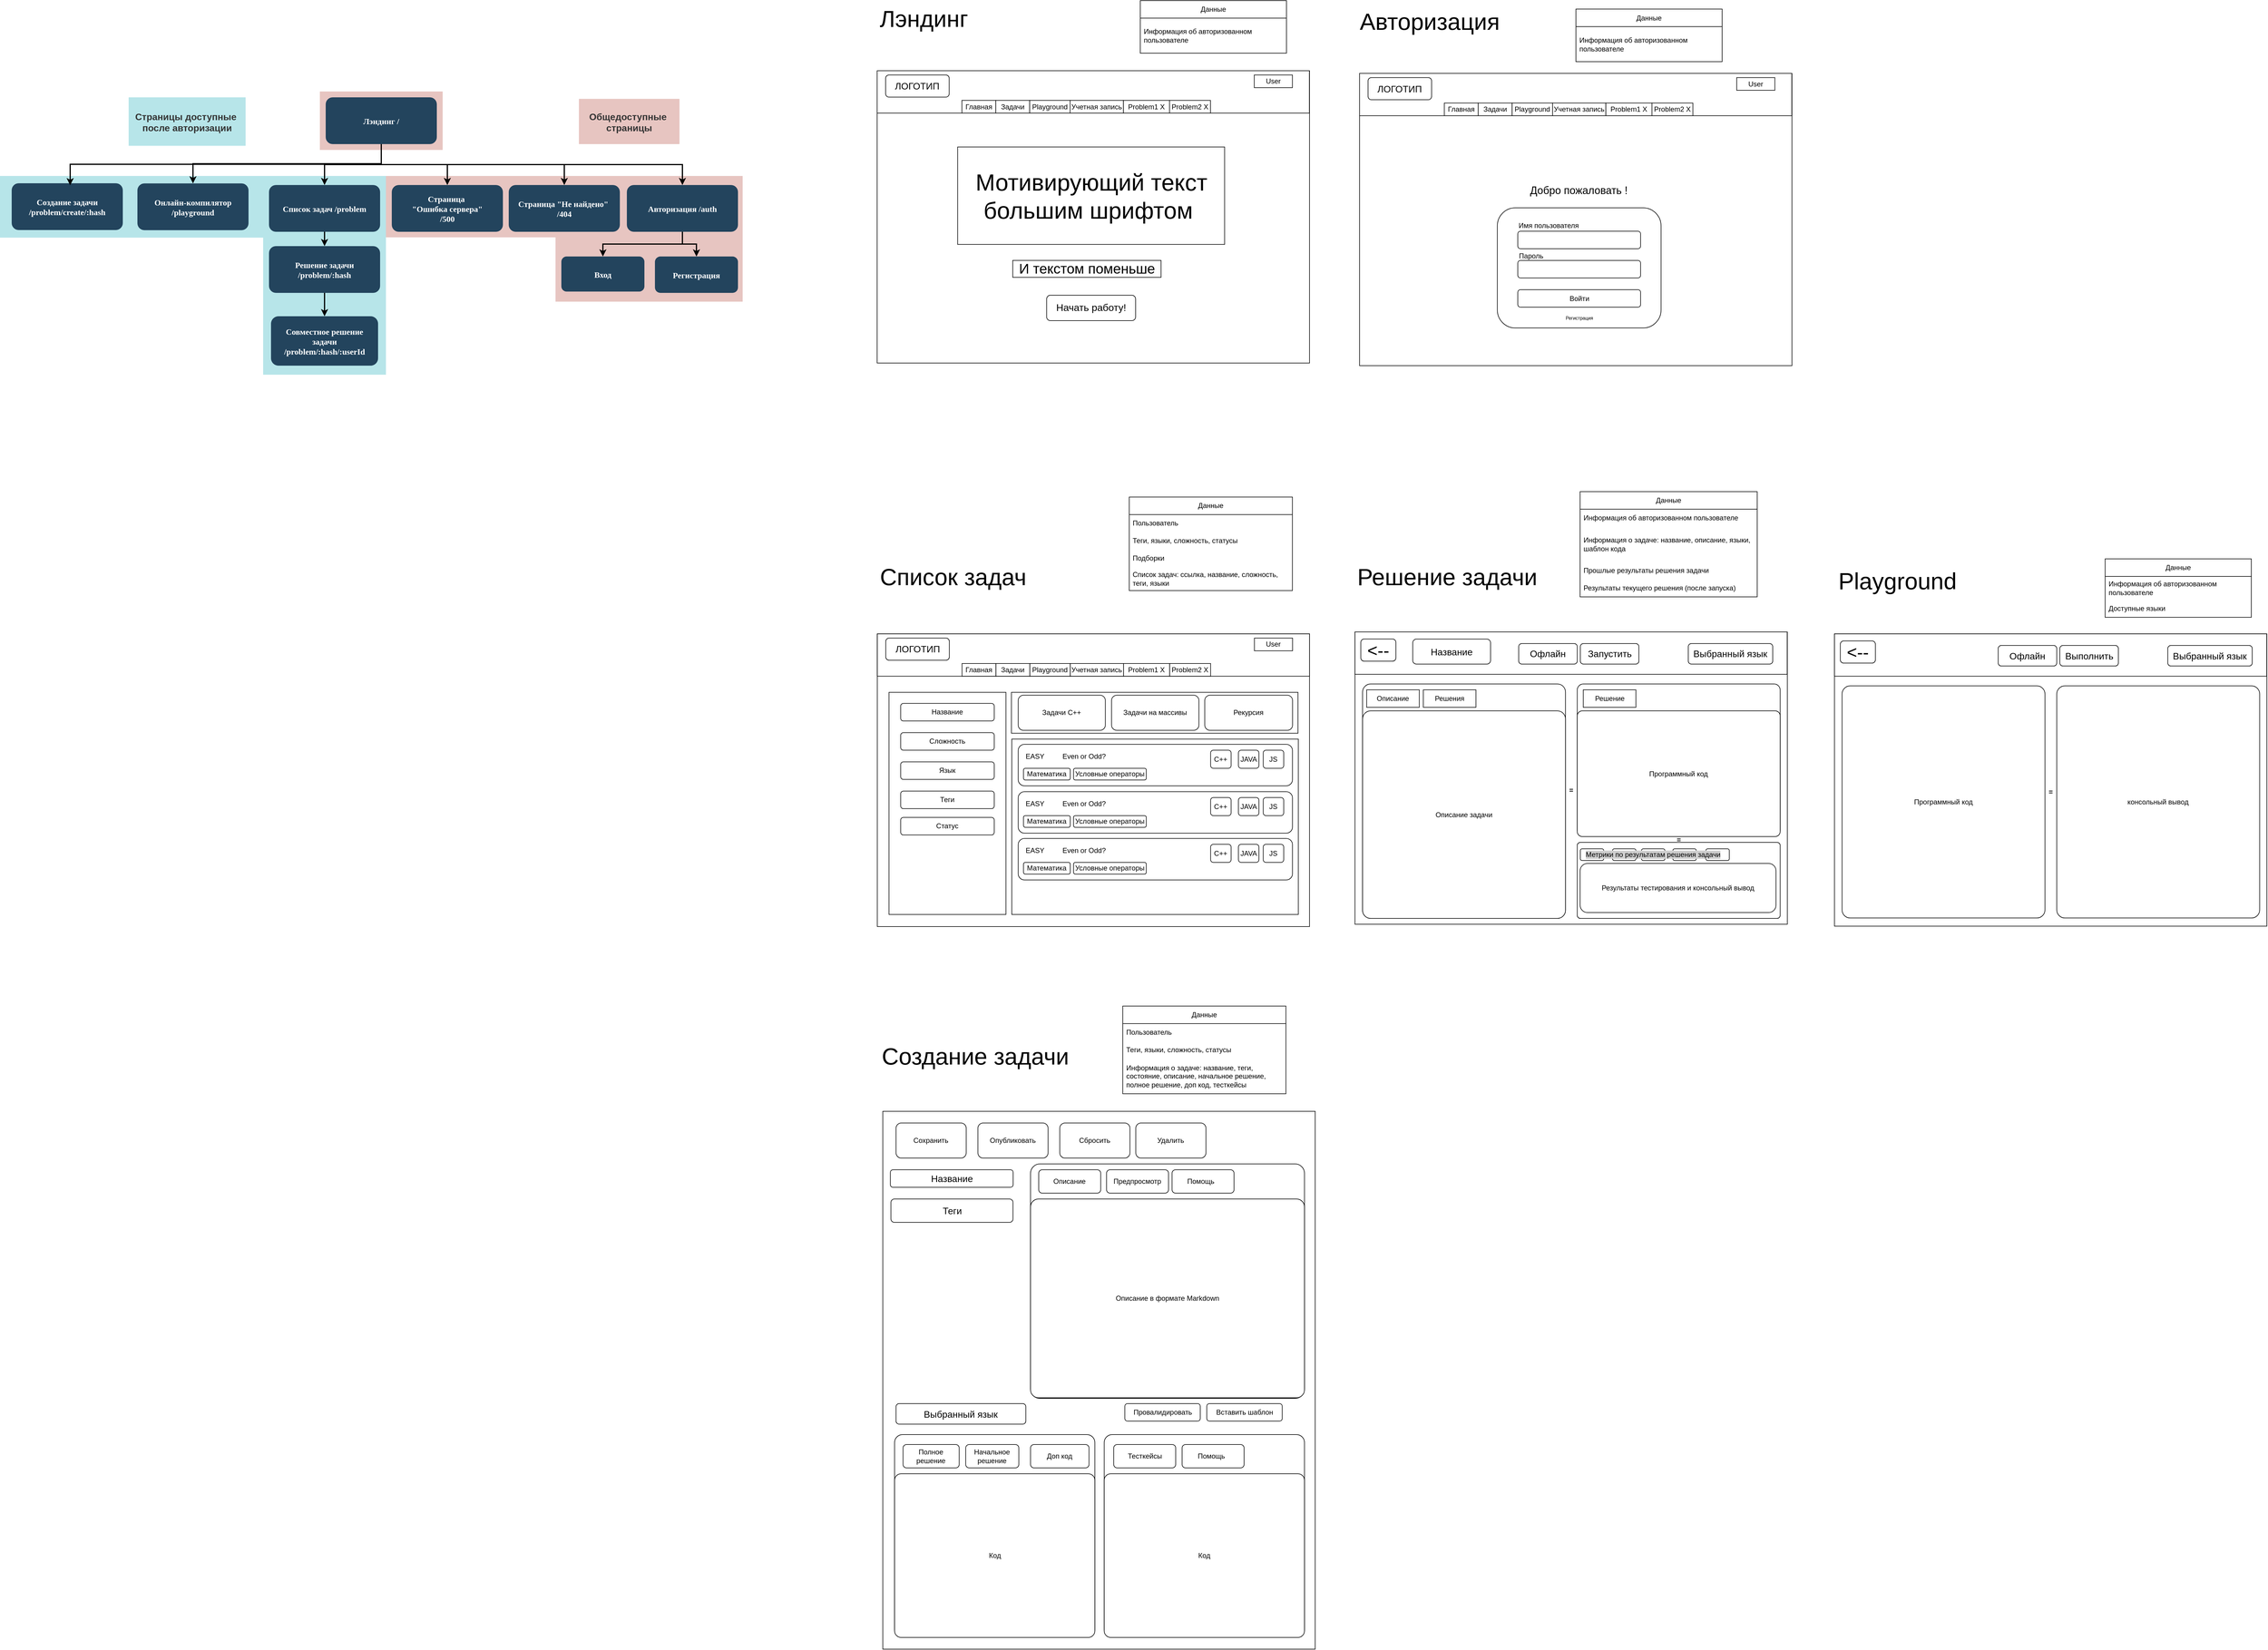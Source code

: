 <mxfile version="26.1.3">
  <diagram name="Страница — 1" id="M5nu3QDWu1KizVheTV6m">
    <mxGraphModel dx="2183" dy="799" grid="1" gridSize="10" guides="1" tooltips="1" connect="1" arrows="1" fold="1" page="1" pageScale="1" pageWidth="827" pageHeight="1169" math="0" shadow="0">
      <root>
        <mxCell id="0" />
        <mxCell id="1" parent="0" />
        <mxCell id="VuWLyhw8uN4OehV8k63K-1" value="" style="fillColor=#12AAB5;strokeColor=none;opacity=30;" vertex="1" parent="1">
          <mxGeometry x="200" y="320" width="660" height="105.5" as="geometry" />
        </mxCell>
        <mxCell id="VuWLyhw8uN4OehV8k63K-2" value="" style="fillColor=#AE4132;strokeColor=none;opacity=30;" vertex="1" parent="1">
          <mxGeometry x="1150" y="425" width="320" height="110" as="geometry" />
        </mxCell>
        <mxCell id="VuWLyhw8uN4OehV8k63K-3" value="" style="fillColor=#AE4132;strokeColor=none;opacity=30;" vertex="1" parent="1">
          <mxGeometry x="860" y="320" width="610" height="105" as="geometry" />
        </mxCell>
        <mxCell id="VuWLyhw8uN4OehV8k63K-4" value="" style="fillColor=#AE4132;strokeColor=none;opacity=30;" vertex="1" parent="1">
          <mxGeometry x="747" y="175.5" width="210" height="100.0" as="geometry" />
        </mxCell>
        <mxCell id="VuWLyhw8uN4OehV8k63K-5" value="" style="fillColor=#12AAB5;strokeColor=none;opacity=30;" vertex="1" parent="1">
          <mxGeometry x="650" y="425.5" width="210" height="234.5" as="geometry" />
        </mxCell>
        <mxCell id="VuWLyhw8uN4OehV8k63K-6" value="Лэндинг /" style="rounded=1;fillColor=#23445D;gradientColor=none;strokeColor=none;fontColor=#FFFFFF;fontStyle=1;fontFamily=Tahoma;fontSize=14" vertex="1" parent="1">
          <mxGeometry x="757" y="185.5" width="190" height="80" as="geometry" />
        </mxCell>
        <mxCell id="VuWLyhw8uN4OehV8k63K-7" value="Авторизация /auth" style="rounded=1;fillColor=#23445D;gradientColor=none;strokeColor=none;fontColor=#FFFFFF;fontStyle=1;fontFamily=Tahoma;fontSize=14" vertex="1" parent="1">
          <mxGeometry x="1272.0" y="335.5" width="190" height="80" as="geometry" />
        </mxCell>
        <mxCell id="VuWLyhw8uN4OehV8k63K-8" value="" style="edgeStyle=elbowEdgeStyle;elbow=vertical;strokeWidth=2;rounded=0" edge="1" parent="1" source="VuWLyhw8uN4OehV8k63K-6" target="VuWLyhw8uN4OehV8k63K-7">
          <mxGeometry x="337" y="215.5" width="100" height="100" as="geometry">
            <mxPoint x="337" y="315.5" as="sourcePoint" />
            <mxPoint x="437" y="215.5" as="targetPoint" />
          </mxGeometry>
        </mxCell>
        <mxCell id="VuWLyhw8uN4OehV8k63K-9" value="Список задач /problem" style="rounded=1;fillColor=#23445D;gradientColor=none;strokeColor=none;fontColor=#FFFFFF;fontStyle=1;fontFamily=Tahoma;fontSize=14" vertex="1" parent="1">
          <mxGeometry x="660.0" y="335.5" width="190" height="80" as="geometry" />
        </mxCell>
        <mxCell id="VuWLyhw8uN4OehV8k63K-10" value="Онлайн-компилятор&#xa;/playground" style="rounded=1;fillColor=#23445D;gradientColor=none;strokeColor=none;fontColor=#FFFFFF;fontStyle=1;fontFamily=Tahoma;fontSize=14" vertex="1" parent="1">
          <mxGeometry x="435" y="332.75" width="190" height="80" as="geometry" />
        </mxCell>
        <mxCell id="VuWLyhw8uN4OehV8k63K-11" value="Решение задачи&#xa;/problem/:hash" style="rounded=1;fillColor=#23445D;gradientColor=none;strokeColor=none;fontColor=#FFFFFF;fontStyle=1;fontFamily=Tahoma;fontSize=14" vertex="1" parent="1">
          <mxGeometry x="660" y="440" width="190" height="80" as="geometry" />
        </mxCell>
        <mxCell id="VuWLyhw8uN4OehV8k63K-12" value="Вход" style="rounded=1;fillColor=#23445D;gradientColor=none;strokeColor=none;fontColor=#FFFFFF;fontStyle=1;fontFamily=Tahoma;fontSize=14" vertex="1" parent="1">
          <mxGeometry x="1160" y="457.75" width="142" height="60" as="geometry" />
        </mxCell>
        <mxCell id="VuWLyhw8uN4OehV8k63K-13" value="" style="edgeStyle=elbowEdgeStyle;elbow=vertical;strokeWidth=2;rounded=0" edge="1" parent="1" source="VuWLyhw8uN4OehV8k63K-6" target="VuWLyhw8uN4OehV8k63K-9">
          <mxGeometry x="347" y="225.5" width="100" height="100" as="geometry">
            <mxPoint x="862.0" y="275.5" as="sourcePoint" />
            <mxPoint x="1467.0" y="345.5" as="targetPoint" />
          </mxGeometry>
        </mxCell>
        <mxCell id="VuWLyhw8uN4OehV8k63K-14" value="" style="edgeStyle=elbowEdgeStyle;elbow=vertical;strokeWidth=2;rounded=0" edge="1" parent="1" source="VuWLyhw8uN4OehV8k63K-6" target="VuWLyhw8uN4OehV8k63K-10">
          <mxGeometry x="-23" y="135.5" width="100" height="100" as="geometry">
            <mxPoint x="-23" y="235.5" as="sourcePoint" />
            <mxPoint x="77" y="135.5" as="targetPoint" />
          </mxGeometry>
        </mxCell>
        <mxCell id="VuWLyhw8uN4OehV8k63K-15" value="" style="edgeStyle=elbowEdgeStyle;elbow=horizontal;strokeWidth=2;rounded=0;entryX=0.5;entryY=0;entryDx=0;entryDy=0;exitX=0.5;exitY=1;exitDx=0;exitDy=0;" edge="1" parent="1" source="VuWLyhw8uN4OehV8k63K-11" target="VuWLyhw8uN4OehV8k63K-19">
          <mxGeometry x="-23" y="135.5" width="100" height="100" as="geometry">
            <mxPoint x="-25" y="235.5" as="sourcePoint" />
            <mxPoint x="590" y="575.5" as="targetPoint" />
            <Array as="points" />
          </mxGeometry>
        </mxCell>
        <mxCell id="VuWLyhw8uN4OehV8k63K-16" value="" style="edgeStyle=elbowEdgeStyle;elbow=vertical;strokeWidth=2;rounded=0" edge="1" parent="1" source="VuWLyhw8uN4OehV8k63K-9" target="VuWLyhw8uN4OehV8k63K-11">
          <mxGeometry x="-23" y="135.5" width="100" height="100" as="geometry">
            <mxPoint x="-25" y="235.5" as="sourcePoint" />
            <mxPoint x="75" y="135.5" as="targetPoint" />
          </mxGeometry>
        </mxCell>
        <mxCell id="VuWLyhw8uN4OehV8k63K-17" value="" style="edgeStyle=elbowEdgeStyle;elbow=vertical;strokeWidth=2;rounded=0;entryX=0.5;entryY=0;entryDx=0;entryDy=0;" edge="1" parent="1" source="VuWLyhw8uN4OehV8k63K-7" target="VuWLyhw8uN4OehV8k63K-20">
          <mxGeometry x="-23" y="135.5" width="100" height="100" as="geometry">
            <mxPoint x="-113" y="235.5" as="sourcePoint" />
            <mxPoint x="1367" y="455.5" as="targetPoint" />
          </mxGeometry>
        </mxCell>
        <mxCell id="VuWLyhw8uN4OehV8k63K-18" value="" style="edgeStyle=elbowEdgeStyle;elbow=vertical;strokeWidth=2;rounded=0" edge="1" parent="1" source="VuWLyhw8uN4OehV8k63K-7" target="VuWLyhw8uN4OehV8k63K-12">
          <mxGeometry x="-23" y="135.5" width="100" height="100" as="geometry">
            <mxPoint x="-113" y="235.5" as="sourcePoint" />
            <mxPoint x="-13" y="135.5" as="targetPoint" />
          </mxGeometry>
        </mxCell>
        <mxCell id="VuWLyhw8uN4OehV8k63K-19" value="Совместное решение&#xa;задачи&#xa;/problem/:hash/:userId" style="rounded=1;fillColor=#23445D;gradientColor=none;strokeColor=none;fontColor=#FFFFFF;fontStyle=1;fontFamily=Tahoma;fontSize=14" vertex="1" parent="1">
          <mxGeometry x="663.46" y="560" width="183.08" height="84.5" as="geometry" />
        </mxCell>
        <mxCell id="VuWLyhw8uN4OehV8k63K-20" value="Регистрация" style="rounded=1;fillColor=#23445D;gradientColor=none;strokeColor=none;fontColor=#FFFFFF;fontStyle=1;fontFamily=Tahoma;fontSize=14" vertex="1" parent="1">
          <mxGeometry x="1320" y="457.75" width="142" height="62.25" as="geometry" />
        </mxCell>
        <mxCell id="VuWLyhw8uN4OehV8k63K-21" value="Страница &#xa;&quot;Ошибка сервера&quot;&#xa;/500" style="rounded=1;fillColor=#23445D;gradientColor=none;strokeColor=none;fontColor=#FFFFFF;fontStyle=1;fontFamily=Tahoma;fontSize=14" vertex="1" parent="1">
          <mxGeometry x="870.0" y="335.5" width="190" height="80" as="geometry" />
        </mxCell>
        <mxCell id="VuWLyhw8uN4OehV8k63K-22" value="" style="edgeStyle=elbowEdgeStyle;elbow=vertical;strokeWidth=2;rounded=0;exitX=0.5;exitY=1;exitDx=0;exitDy=0;entryX=0.5;entryY=0;entryDx=0;entryDy=0;" edge="1" parent="1" source="VuWLyhw8uN4OehV8k63K-6" target="VuWLyhw8uN4OehV8k63K-21">
          <mxGeometry x="347" y="225.5" width="100" height="100" as="geometry">
            <mxPoint x="1165" y="256" as="sourcePoint" />
            <mxPoint x="970" y="325" as="targetPoint" />
          </mxGeometry>
        </mxCell>
        <mxCell id="VuWLyhw8uN4OehV8k63K-23" value="Страница &quot;Не найдено&quot; &#xa;/404" style="rounded=1;fillColor=#23445D;gradientColor=none;strokeColor=none;fontColor=#FFFFFF;fontStyle=1;fontFamily=Tahoma;fontSize=14" vertex="1" parent="1">
          <mxGeometry x="1070" y="335.5" width="190" height="80" as="geometry" />
        </mxCell>
        <mxCell id="VuWLyhw8uN4OehV8k63K-24" value="" style="edgeStyle=elbowEdgeStyle;elbow=vertical;strokeWidth=2;rounded=0;exitX=0.5;exitY=1;exitDx=0;exitDy=0;entryX=0.5;entryY=0;entryDx=0;entryDy=0;" edge="1" parent="1" source="VuWLyhw8uN4OehV8k63K-6" target="VuWLyhw8uN4OehV8k63K-23">
          <mxGeometry x="347" y="225.5" width="100" height="100" as="geometry">
            <mxPoint x="1060" y="266.5" as="sourcePoint" />
            <mxPoint x="1153" y="335.5" as="targetPoint" />
          </mxGeometry>
        </mxCell>
        <mxCell id="VuWLyhw8uN4OehV8k63K-27" value="Общедоступные &#xa;страницы" style="fillColor=#AE4132;strokeColor=none;opacity=30;fontColor=#333333;fontSize=16;fontStyle=1" vertex="1" parent="1">
          <mxGeometry x="1190" y="188.12" width="172" height="77.38" as="geometry" />
        </mxCell>
        <mxCell id="VuWLyhw8uN4OehV8k63K-28" value="Страницы доступные &#xa;после авторизации" style="fillColor=#12AAB5;strokeColor=none;opacity=30;fontSize=16;fontStyle=1;fontColor=#333333;" vertex="1" parent="1">
          <mxGeometry x="420" y="185.5" width="200" height="82.88" as="geometry" />
        </mxCell>
        <mxCell id="VuWLyhw8uN4OehV8k63K-46" value="&lt;font style=&quot;font-size: 40px;&quot;&gt;Лэндинг&lt;/font&gt;" style="text;html=1;align=center;verticalAlign=middle;whiteSpace=wrap;rounded=0;" vertex="1" parent="1">
          <mxGeometry x="1690" y="20" width="180" height="60" as="geometry" />
        </mxCell>
        <mxCell id="VuWLyhw8uN4OehV8k63K-47" value="Данные" style="swimlane;fontStyle=0;childLayout=stackLayout;horizontal=1;startSize=30;horizontalStack=0;resizeParent=1;resizeParentMax=0;resizeLast=0;collapsible=1;marginBottom=0;whiteSpace=wrap;html=1;" vertex="1" parent="1">
          <mxGeometry x="2150" y="20" width="250" height="90" as="geometry" />
        </mxCell>
        <mxCell id="VuWLyhw8uN4OehV8k63K-48" value="Информация об авторизованном пользователе" style="text;strokeColor=none;fillColor=none;align=left;verticalAlign=middle;spacingLeft=4;spacingRight=4;overflow=hidden;points=[[0,0.5],[1,0.5]];portConstraint=eastwest;rotatable=0;whiteSpace=wrap;html=1;" vertex="1" parent="VuWLyhw8uN4OehV8k63K-47">
          <mxGeometry y="30" width="250" height="60" as="geometry" />
        </mxCell>
        <mxCell id="VuWLyhw8uN4OehV8k63K-53" value="" style="group" vertex="1" connectable="0" parent="1">
          <mxGeometry x="1700" y="140" width="739.4" height="500" as="geometry" />
        </mxCell>
        <mxCell id="VuWLyhw8uN4OehV8k63K-29" value="" style="rounded=0;whiteSpace=wrap;html=1;movable=1;resizable=1;rotatable=1;deletable=1;editable=1;locked=0;connectable=1;container=0;" vertex="1" parent="VuWLyhw8uN4OehV8k63K-53">
          <mxGeometry width="739.4" height="500" as="geometry" />
        </mxCell>
        <mxCell id="VuWLyhw8uN4OehV8k63K-30" value="" style="rounded=0;whiteSpace=wrap;html=1;movable=1;resizable=1;rotatable=1;deletable=1;editable=1;locked=0;connectable=1;container=0;" vertex="1" parent="VuWLyhw8uN4OehV8k63K-53">
          <mxGeometry width="739.139" height="72.464" as="geometry" />
        </mxCell>
        <mxCell id="VuWLyhw8uN4OehV8k63K-31" value="User" style="rounded=0;whiteSpace=wrap;html=1;movable=1;resizable=1;rotatable=1;deletable=1;editable=1;locked=0;connectable=1;container=0;" vertex="1" parent="VuWLyhw8uN4OehV8k63K-53">
          <mxGeometry x="644.935" y="7.246" width="65.218" height="21.739" as="geometry" />
        </mxCell>
        <mxCell id="VuWLyhw8uN4OehV8k63K-34" value="&lt;font style=&quot;font-size: 16px;&quot;&gt;ЛОГОТИП&lt;/font&gt;" style="rounded=1;whiteSpace=wrap;html=1;movable=1;resizable=1;rotatable=1;deletable=1;editable=1;locked=0;connectable=1;container=0;" vertex="1" parent="VuWLyhw8uN4OehV8k63K-53">
          <mxGeometry x="14.493" y="7.246" width="108.697" height="37.862" as="geometry" />
        </mxCell>
        <mxCell id="VuWLyhw8uN4OehV8k63K-35" value="Главная" style="rounded=0;whiteSpace=wrap;html=1;movable=1;resizable=1;rotatable=1;deletable=1;editable=1;locked=0;connectable=1;container=0;" vertex="1" parent="VuWLyhw8uN4OehV8k63K-53">
          <mxGeometry x="144.929" y="50.725" width="57.972" height="21.739" as="geometry" />
        </mxCell>
        <mxCell id="VuWLyhw8uN4OehV8k63K-36" value="Задачи" style="rounded=0;whiteSpace=wrap;html=1;movable=1;resizable=1;rotatable=1;deletable=1;editable=1;locked=0;connectable=1;container=0;" vertex="1" parent="VuWLyhw8uN4OehV8k63K-53">
          <mxGeometry x="202.901" y="50.725" width="57.972" height="21.739" as="geometry" />
        </mxCell>
        <mxCell id="VuWLyhw8uN4OehV8k63K-37" value="Playground" style="rounded=0;whiteSpace=wrap;html=1;movable=1;resizable=1;rotatable=1;deletable=1;editable=1;locked=0;connectable=1;container=0;" vertex="1" parent="VuWLyhw8uN4OehV8k63K-53">
          <mxGeometry x="260.87" y="50.72" width="69.13" height="21.74" as="geometry" />
        </mxCell>
        <mxCell id="VuWLyhw8uN4OehV8k63K-40" value="Учетная запись" style="rounded=0;whiteSpace=wrap;html=1;movable=1;resizable=1;rotatable=1;deletable=1;editable=1;locked=0;connectable=1;container=0;" vertex="1" parent="VuWLyhw8uN4OehV8k63K-53">
          <mxGeometry x="330" y="50.72" width="91.16" height="21.74" as="geometry" />
        </mxCell>
        <mxCell id="VuWLyhw8uN4OehV8k63K-41" value="Problem1 X" style="rounded=0;whiteSpace=wrap;html=1;movable=1;resizable=1;rotatable=1;deletable=1;editable=1;locked=0;connectable=1;container=0;" vertex="1" parent="VuWLyhw8uN4OehV8k63K-53">
          <mxGeometry x="421.16" y="50.72" width="78.84" height="21.74" as="geometry" />
        </mxCell>
        <mxCell id="VuWLyhw8uN4OehV8k63K-42" value="Problem2 X" style="rounded=0;whiteSpace=wrap;html=1;movable=1;resizable=1;rotatable=1;deletable=1;editable=1;locked=0;connectable=1;container=0;" vertex="1" parent="VuWLyhw8uN4OehV8k63K-53">
          <mxGeometry x="500" y="50.72" width="70" height="21.74" as="geometry" />
        </mxCell>
        <mxCell id="VuWLyhw8uN4OehV8k63K-43" value="&lt;font style=&quot;font-size: 40px;&quot;&gt;Мотивирующий текст большим шрифтом&amp;nbsp;&lt;/font&gt;" style="rounded=0;whiteSpace=wrap;html=1;movable=1;resizable=1;rotatable=1;deletable=1;editable=1;locked=0;connectable=1;container=0;" vertex="1" parent="VuWLyhw8uN4OehV8k63K-53">
          <mxGeometry x="137.683" y="130.435" width="456.527" height="166.667" as="geometry" />
        </mxCell>
        <mxCell id="VuWLyhw8uN4OehV8k63K-44" value="&lt;font style=&quot;font-size: 24px;&quot;&gt;И текстом поменьше&lt;/font&gt;" style="rounded=0;whiteSpace=wrap;html=1;movable=1;resizable=1;rotatable=1;deletable=1;editable=1;locked=0;connectable=1;container=0;" vertex="1" parent="VuWLyhw8uN4OehV8k63K-53">
          <mxGeometry x="231.887" y="324.457" width="253.626" height="28.986" as="geometry" />
        </mxCell>
        <mxCell id="VuWLyhw8uN4OehV8k63K-45" value="&lt;font style=&quot;font-size: 17px;&quot;&gt;Начать работу!&lt;/font&gt;" style="rounded=1;whiteSpace=wrap;html=1;movable=1;resizable=1;rotatable=1;deletable=1;editable=1;locked=0;connectable=1;container=0;" vertex="1" parent="VuWLyhw8uN4OehV8k63K-53">
          <mxGeometry x="289.858" y="384.058" width="152.176" height="43.478" as="geometry" />
        </mxCell>
        <mxCell id="VuWLyhw8uN4OehV8k63K-54" value="&lt;span style=&quot;font-size: 40px;&quot;&gt;Авторизация&lt;/span&gt;" style="text;html=1;align=center;verticalAlign=middle;whiteSpace=wrap;rounded=0;" vertex="1" parent="1">
          <mxGeometry x="2555" y="24.5" width="180" height="60" as="geometry" />
        </mxCell>
        <mxCell id="VuWLyhw8uN4OehV8k63K-55" value="Данные" style="swimlane;fontStyle=0;childLayout=stackLayout;horizontal=1;startSize=30;horizontalStack=0;resizeParent=1;resizeParentMax=0;resizeLast=0;collapsible=1;marginBottom=0;whiteSpace=wrap;html=1;" vertex="1" parent="1">
          <mxGeometry x="2895" y="34.5" width="250" height="90" as="geometry" />
        </mxCell>
        <mxCell id="VuWLyhw8uN4OehV8k63K-56" value="Информация об авторизованном пользователе" style="text;strokeColor=none;fillColor=none;align=left;verticalAlign=middle;spacingLeft=4;spacingRight=4;overflow=hidden;points=[[0,0.5],[1,0.5]];portConstraint=eastwest;rotatable=0;whiteSpace=wrap;html=1;" vertex="1" parent="VuWLyhw8uN4OehV8k63K-55">
          <mxGeometry y="30" width="250" height="60" as="geometry" />
        </mxCell>
        <mxCell id="VuWLyhw8uN4OehV8k63K-58" value="" style="rounded=0;whiteSpace=wrap;html=1;movable=1;resizable=1;rotatable=1;deletable=1;editable=1;locked=0;connectable=1;container=0;" vertex="1" parent="1">
          <mxGeometry x="2525" y="144.5" width="739.4" height="500" as="geometry" />
        </mxCell>
        <mxCell id="VuWLyhw8uN4OehV8k63K-59" value="" style="rounded=0;whiteSpace=wrap;html=1;movable=1;resizable=1;rotatable=1;deletable=1;editable=1;locked=0;connectable=1;container=0;" vertex="1" parent="1">
          <mxGeometry x="2525" y="144.5" width="739.139" height="72.464" as="geometry" />
        </mxCell>
        <mxCell id="VuWLyhw8uN4OehV8k63K-60" value="User" style="rounded=0;whiteSpace=wrap;html=1;movable=1;resizable=1;rotatable=1;deletable=1;editable=1;locked=0;connectable=1;container=0;" vertex="1" parent="1">
          <mxGeometry x="3169.935" y="151.746" width="65.218" height="21.739" as="geometry" />
        </mxCell>
        <mxCell id="VuWLyhw8uN4OehV8k63K-61" value="&lt;font style=&quot;font-size: 16px;&quot;&gt;ЛОГОТИП&lt;/font&gt;" style="rounded=1;whiteSpace=wrap;html=1;movable=1;resizable=1;rotatable=1;deletable=1;editable=1;locked=0;connectable=1;container=0;" vertex="1" parent="1">
          <mxGeometry x="2539.493" y="151.746" width="108.697" height="37.862" as="geometry" />
        </mxCell>
        <mxCell id="VuWLyhw8uN4OehV8k63K-62" value="Главная" style="rounded=0;whiteSpace=wrap;html=1;movable=1;resizable=1;rotatable=1;deletable=1;editable=1;locked=0;connectable=1;container=0;" vertex="1" parent="1">
          <mxGeometry x="2669.929" y="195.225" width="57.972" height="21.739" as="geometry" />
        </mxCell>
        <mxCell id="VuWLyhw8uN4OehV8k63K-63" value="Задачи" style="rounded=0;whiteSpace=wrap;html=1;movable=1;resizable=1;rotatable=1;deletable=1;editable=1;locked=0;connectable=1;container=0;" vertex="1" parent="1">
          <mxGeometry x="2727.901" y="195.225" width="57.972" height="21.739" as="geometry" />
        </mxCell>
        <mxCell id="VuWLyhw8uN4OehV8k63K-64" value="Playground" style="rounded=0;whiteSpace=wrap;html=1;movable=1;resizable=1;rotatable=1;deletable=1;editable=1;locked=0;connectable=1;container=0;" vertex="1" parent="1">
          <mxGeometry x="2785.87" y="195.22" width="69.13" height="21.74" as="geometry" />
        </mxCell>
        <mxCell id="VuWLyhw8uN4OehV8k63K-65" value="Учетная запись" style="rounded=0;whiteSpace=wrap;html=1;movable=1;resizable=1;rotatable=1;deletable=1;editable=1;locked=0;connectable=1;container=0;" vertex="1" parent="1">
          <mxGeometry x="2855" y="195.22" width="91.16" height="21.74" as="geometry" />
        </mxCell>
        <mxCell id="VuWLyhw8uN4OehV8k63K-66" value="Problem1 X" style="rounded=0;whiteSpace=wrap;html=1;movable=1;resizable=1;rotatable=1;deletable=1;editable=1;locked=0;connectable=1;container=0;" vertex="1" parent="1">
          <mxGeometry x="2946.16" y="195.22" width="78.84" height="21.74" as="geometry" />
        </mxCell>
        <mxCell id="VuWLyhw8uN4OehV8k63K-67" value="Problem2 X" style="rounded=0;whiteSpace=wrap;html=1;movable=1;resizable=1;rotatable=1;deletable=1;editable=1;locked=0;connectable=1;container=0;" vertex="1" parent="1">
          <mxGeometry x="3025" y="195.22" width="70" height="21.74" as="geometry" />
        </mxCell>
        <mxCell id="VuWLyhw8uN4OehV8k63K-71" value="&lt;font style=&quot;font-size: 18px;&quot;&gt;Добро пожаловать !&lt;/font&gt;" style="text;html=1;align=center;verticalAlign=middle;whiteSpace=wrap;rounded=0;" vertex="1" parent="1">
          <mxGeometry x="2815.37" y="314.5" width="170.43" height="60" as="geometry" />
        </mxCell>
        <mxCell id="VuWLyhw8uN4OehV8k63K-72" value="" style="rounded=1;whiteSpace=wrap;html=1;" vertex="1" parent="1">
          <mxGeometry x="2760.58" y="374.5" width="280" height="205.5" as="geometry" />
        </mxCell>
        <mxCell id="VuWLyhw8uN4OehV8k63K-75" value="" style="rounded=1;whiteSpace=wrap;html=1;" vertex="1" parent="1">
          <mxGeometry x="2795.58" y="464.5" width="210" height="30" as="geometry" />
        </mxCell>
        <mxCell id="VuWLyhw8uN4OehV8k63K-76" value="" style="rounded=1;whiteSpace=wrap;html=1;" vertex="1" parent="1">
          <mxGeometry x="2795.58" y="414.5" width="210" height="30" as="geometry" />
        </mxCell>
        <mxCell id="VuWLyhw8uN4OehV8k63K-78" value="Войти" style="rounded=1;whiteSpace=wrap;html=1;" vertex="1" parent="1">
          <mxGeometry x="2795.58" y="514.5" width="210" height="30" as="geometry" />
        </mxCell>
        <mxCell id="VuWLyhw8uN4OehV8k63K-79" value="Имя пользователя" style="text;html=1;align=center;verticalAlign=middle;whiteSpace=wrap;rounded=0;" vertex="1" parent="1">
          <mxGeometry x="2778.87" y="389.5" width="139" height="30" as="geometry" />
        </mxCell>
        <mxCell id="VuWLyhw8uN4OehV8k63K-80" value="Пароль" style="text;html=1;align=center;verticalAlign=middle;whiteSpace=wrap;rounded=0;" vertex="1" parent="1">
          <mxGeometry x="2748.58" y="441.5" width="139" height="30" as="geometry" />
        </mxCell>
        <mxCell id="VuWLyhw8uN4OehV8k63K-81" value="&lt;font style=&quot;font-size: 40px;&quot;&gt;Список задач&lt;/font&gt;" style="text;html=1;align=center;verticalAlign=middle;whiteSpace=wrap;rounded=0;" vertex="1" parent="1">
          <mxGeometry x="1700" y="975" width="260" height="60" as="geometry" />
        </mxCell>
        <mxCell id="VuWLyhw8uN4OehV8k63K-84" value="" style="rounded=0;whiteSpace=wrap;html=1;movable=1;resizable=1;rotatable=1;deletable=1;editable=1;locked=0;connectable=1;container=0;" vertex="1" parent="1">
          <mxGeometry x="1700.26" y="1103.28" width="739.14" height="500.72" as="geometry" />
        </mxCell>
        <mxCell id="VuWLyhw8uN4OehV8k63K-150" value="" style="rounded=0;whiteSpace=wrap;html=1;movable=1;resizable=1;rotatable=1;deletable=1;editable=1;locked=0;connectable=1;container=0;" vertex="1" parent="1">
          <mxGeometry x="1700.26" y="1103.28" width="739.139" height="72.464" as="geometry" />
        </mxCell>
        <mxCell id="VuWLyhw8uN4OehV8k63K-86" value="User" style="rounded=0;whiteSpace=wrap;html=1;movable=1;resizable=1;rotatable=1;deletable=1;editable=1;locked=0;connectable=1;container=0;" vertex="1" parent="1">
          <mxGeometry x="2345.195" y="1110.526" width="65.218" height="21.739" as="geometry" />
        </mxCell>
        <mxCell id="VuWLyhw8uN4OehV8k63K-87" value="&lt;font style=&quot;font-size: 16px;&quot;&gt;ЛОГОТИП&lt;/font&gt;" style="rounded=1;whiteSpace=wrap;html=1;movable=1;resizable=1;rotatable=1;deletable=1;editable=1;locked=0;connectable=1;container=0;" vertex="1" parent="1">
          <mxGeometry x="1714.753" y="1110.526" width="108.697" height="37.862" as="geometry" />
        </mxCell>
        <mxCell id="VuWLyhw8uN4OehV8k63K-88" value="Главная" style="rounded=0;whiteSpace=wrap;html=1;movable=1;resizable=1;rotatable=1;deletable=1;editable=1;locked=0;connectable=1;container=0;" vertex="1" parent="1">
          <mxGeometry x="1845.189" y="1154.005" width="57.972" height="21.739" as="geometry" />
        </mxCell>
        <mxCell id="VuWLyhw8uN4OehV8k63K-89" value="Задачи" style="rounded=0;whiteSpace=wrap;html=1;movable=1;resizable=1;rotatable=1;deletable=1;editable=1;locked=0;connectable=1;container=0;" vertex="1" parent="1">
          <mxGeometry x="1903.161" y="1154.005" width="57.972" height="21.739" as="geometry" />
        </mxCell>
        <mxCell id="VuWLyhw8uN4OehV8k63K-90" value="Playground" style="rounded=0;whiteSpace=wrap;html=1;movable=1;resizable=1;rotatable=1;deletable=1;editable=1;locked=0;connectable=1;container=0;" vertex="1" parent="1">
          <mxGeometry x="1961.13" y="1154" width="69.13" height="21.74" as="geometry" />
        </mxCell>
        <mxCell id="VuWLyhw8uN4OehV8k63K-91" value="Учетная запись" style="rounded=0;whiteSpace=wrap;html=1;movable=1;resizable=1;rotatable=1;deletable=1;editable=1;locked=0;connectable=1;container=0;" vertex="1" parent="1">
          <mxGeometry x="2030.26" y="1154" width="91.16" height="21.74" as="geometry" />
        </mxCell>
        <mxCell id="VuWLyhw8uN4OehV8k63K-92" value="Problem1 X" style="rounded=0;whiteSpace=wrap;html=1;movable=1;resizable=1;rotatable=1;deletable=1;editable=1;locked=0;connectable=1;container=0;" vertex="1" parent="1">
          <mxGeometry x="2121.42" y="1154" width="78.84" height="21.74" as="geometry" />
        </mxCell>
        <mxCell id="VuWLyhw8uN4OehV8k63K-93" value="Problem2 X" style="rounded=0;whiteSpace=wrap;html=1;movable=1;resizable=1;rotatable=1;deletable=1;editable=1;locked=0;connectable=1;container=0;" vertex="1" parent="1">
          <mxGeometry x="2200.26" y="1154" width="70" height="21.74" as="geometry" />
        </mxCell>
        <mxCell id="VuWLyhw8uN4OehV8k63K-101" value="" style="rounded=0;whiteSpace=wrap;html=1;" vertex="1" parent="1">
          <mxGeometry x="1720.26" y="1203.28" width="200" height="380" as="geometry" />
        </mxCell>
        <mxCell id="VuWLyhw8uN4OehV8k63K-103" value="" style="rounded=0;whiteSpace=wrap;html=1;" vertex="1" parent="1">
          <mxGeometry x="1929.66" y="1203.28" width="490" height="70" as="geometry" />
        </mxCell>
        <mxCell id="VuWLyhw8uN4OehV8k63K-102" value="" style="rounded=0;whiteSpace=wrap;html=1;" vertex="1" parent="1">
          <mxGeometry x="1930.26" y="1283.28" width="490" height="300" as="geometry" />
        </mxCell>
        <mxCell id="VuWLyhw8uN4OehV8k63K-104" value="Задачи C++" style="rounded=1;whiteSpace=wrap;html=1;" vertex="1" parent="1">
          <mxGeometry x="1941.26" y="1208.28" width="149" height="60" as="geometry" />
        </mxCell>
        <mxCell id="VuWLyhw8uN4OehV8k63K-105" value="Задачи на массивы" style="rounded=1;whiteSpace=wrap;html=1;" vertex="1" parent="1">
          <mxGeometry x="2100.84" y="1208.28" width="149.42" height="60" as="geometry" />
        </mxCell>
        <mxCell id="VuWLyhw8uN4OehV8k63K-106" value="Рекурсия" style="rounded=1;whiteSpace=wrap;html=1;" vertex="1" parent="1">
          <mxGeometry x="2260.26" y="1208.28" width="150.15" height="60" as="geometry" />
        </mxCell>
        <mxCell id="VuWLyhw8uN4OehV8k63K-108" value="Название" style="rounded=1;whiteSpace=wrap;html=1;" vertex="1" parent="1">
          <mxGeometry x="1740.26" y="1222.28" width="160" height="30" as="geometry" />
        </mxCell>
        <mxCell id="VuWLyhw8uN4OehV8k63K-109" value="Сложность" style="rounded=1;whiteSpace=wrap;html=1;" vertex="1" parent="1">
          <mxGeometry x="1740.26" y="1272.28" width="160" height="30" as="geometry" />
        </mxCell>
        <mxCell id="VuWLyhw8uN4OehV8k63K-110" value="Язык" style="rounded=1;whiteSpace=wrap;html=1;" vertex="1" parent="1">
          <mxGeometry x="1740.26" y="1322.28" width="160" height="30" as="geometry" />
        </mxCell>
        <mxCell id="VuWLyhw8uN4OehV8k63K-111" value="Теги" style="rounded=1;whiteSpace=wrap;html=1;" vertex="1" parent="1">
          <mxGeometry x="1740.26" y="1372.28" width="160" height="30" as="geometry" />
        </mxCell>
        <mxCell id="VuWLyhw8uN4OehV8k63K-112" value="Статус" style="rounded=1;whiteSpace=wrap;html=1;" vertex="1" parent="1">
          <mxGeometry x="1740.26" y="1417.28" width="160" height="30" as="geometry" />
        </mxCell>
        <mxCell id="VuWLyhw8uN4OehV8k63K-121" value="" style="group" vertex="1" connectable="0" parent="1">
          <mxGeometry x="1941.26" y="1292.28" width="469" height="71" as="geometry" />
        </mxCell>
        <mxCell id="VuWLyhw8uN4OehV8k63K-113" value="" style="rounded=1;whiteSpace=wrap;html=1;" vertex="1" parent="VuWLyhw8uN4OehV8k63K-121">
          <mxGeometry width="469" height="71" as="geometry" />
        </mxCell>
        <mxCell id="VuWLyhw8uN4OehV8k63K-114" value="EASY" style="text;html=1;align=center;verticalAlign=middle;whiteSpace=wrap;rounded=0;" vertex="1" parent="VuWLyhw8uN4OehV8k63K-121">
          <mxGeometry x="9" y="10" width="40" height="21" as="geometry" />
        </mxCell>
        <mxCell id="VuWLyhw8uN4OehV8k63K-115" value="Even or Odd?" style="text;html=1;align=center;verticalAlign=middle;whiteSpace=wrap;rounded=0;" vertex="1" parent="VuWLyhw8uN4OehV8k63K-121">
          <mxGeometry x="67" y="10" width="92" height="21" as="geometry" />
        </mxCell>
        <mxCell id="VuWLyhw8uN4OehV8k63K-116" value="Математика" style="rounded=1;whiteSpace=wrap;html=1;" vertex="1" parent="VuWLyhw8uN4OehV8k63K-121">
          <mxGeometry x="9" y="41" width="80" height="20" as="geometry" />
        </mxCell>
        <mxCell id="VuWLyhw8uN4OehV8k63K-117" value="Условные операторы" style="rounded=1;whiteSpace=wrap;html=1;" vertex="1" parent="VuWLyhw8uN4OehV8k63K-121">
          <mxGeometry x="94.58" y="41" width="124.42" height="20" as="geometry" />
        </mxCell>
        <mxCell id="VuWLyhw8uN4OehV8k63K-118" value="JS" style="rounded=1;whiteSpace=wrap;html=1;" vertex="1" parent="VuWLyhw8uN4OehV8k63K-121">
          <mxGeometry x="419" y="10" width="35.06" height="31" as="geometry" />
        </mxCell>
        <mxCell id="VuWLyhw8uN4OehV8k63K-119" value="JAVA" style="rounded=1;whiteSpace=wrap;html=1;" vertex="1" parent="VuWLyhw8uN4OehV8k63K-121">
          <mxGeometry x="376.55" y="10" width="35.06" height="31" as="geometry" />
        </mxCell>
        <mxCell id="VuWLyhw8uN4OehV8k63K-120" value="C++" style="rounded=1;whiteSpace=wrap;html=1;" vertex="1" parent="VuWLyhw8uN4OehV8k63K-121">
          <mxGeometry x="329" y="10" width="35.06" height="31" as="geometry" />
        </mxCell>
        <mxCell id="VuWLyhw8uN4OehV8k63K-122" value="" style="group" vertex="1" connectable="0" parent="1">
          <mxGeometry x="1941.26" y="1373.28" width="469" height="71" as="geometry" />
        </mxCell>
        <mxCell id="VuWLyhw8uN4OehV8k63K-123" value="" style="rounded=1;whiteSpace=wrap;html=1;" vertex="1" parent="VuWLyhw8uN4OehV8k63K-122">
          <mxGeometry width="469" height="71" as="geometry" />
        </mxCell>
        <mxCell id="VuWLyhw8uN4OehV8k63K-124" value="EASY" style="text;html=1;align=center;verticalAlign=middle;whiteSpace=wrap;rounded=0;" vertex="1" parent="VuWLyhw8uN4OehV8k63K-122">
          <mxGeometry x="9" y="10" width="40" height="21" as="geometry" />
        </mxCell>
        <mxCell id="VuWLyhw8uN4OehV8k63K-125" value="Even or Odd?" style="text;html=1;align=center;verticalAlign=middle;whiteSpace=wrap;rounded=0;" vertex="1" parent="VuWLyhw8uN4OehV8k63K-122">
          <mxGeometry x="67" y="10" width="92" height="21" as="geometry" />
        </mxCell>
        <mxCell id="VuWLyhw8uN4OehV8k63K-126" value="Математика" style="rounded=1;whiteSpace=wrap;html=1;" vertex="1" parent="VuWLyhw8uN4OehV8k63K-122">
          <mxGeometry x="9" y="41" width="80" height="20" as="geometry" />
        </mxCell>
        <mxCell id="VuWLyhw8uN4OehV8k63K-127" value="Условные операторы" style="rounded=1;whiteSpace=wrap;html=1;" vertex="1" parent="VuWLyhw8uN4OehV8k63K-122">
          <mxGeometry x="94.58" y="41" width="124.42" height="20" as="geometry" />
        </mxCell>
        <mxCell id="VuWLyhw8uN4OehV8k63K-128" value="JS" style="rounded=1;whiteSpace=wrap;html=1;" vertex="1" parent="VuWLyhw8uN4OehV8k63K-122">
          <mxGeometry x="419" y="10" width="35.06" height="31" as="geometry" />
        </mxCell>
        <mxCell id="VuWLyhw8uN4OehV8k63K-129" value="JAVA" style="rounded=1;whiteSpace=wrap;html=1;" vertex="1" parent="VuWLyhw8uN4OehV8k63K-122">
          <mxGeometry x="376.55" y="10" width="35.06" height="31" as="geometry" />
        </mxCell>
        <mxCell id="VuWLyhw8uN4OehV8k63K-130" value="C++" style="rounded=1;whiteSpace=wrap;html=1;" vertex="1" parent="VuWLyhw8uN4OehV8k63K-122">
          <mxGeometry x="329" y="10" width="35.06" height="31" as="geometry" />
        </mxCell>
        <mxCell id="VuWLyhw8uN4OehV8k63K-131" value="" style="group" vertex="1" connectable="0" parent="1">
          <mxGeometry x="1941.26" y="1453.28" width="469" height="71" as="geometry" />
        </mxCell>
        <mxCell id="VuWLyhw8uN4OehV8k63K-132" value="" style="rounded=1;whiteSpace=wrap;html=1;" vertex="1" parent="VuWLyhw8uN4OehV8k63K-131">
          <mxGeometry width="469" height="71" as="geometry" />
        </mxCell>
        <mxCell id="VuWLyhw8uN4OehV8k63K-133" value="EASY" style="text;html=1;align=center;verticalAlign=middle;whiteSpace=wrap;rounded=0;" vertex="1" parent="VuWLyhw8uN4OehV8k63K-131">
          <mxGeometry x="9" y="10" width="40" height="21" as="geometry" />
        </mxCell>
        <mxCell id="VuWLyhw8uN4OehV8k63K-134" value="Even or Odd?" style="text;html=1;align=center;verticalAlign=middle;whiteSpace=wrap;rounded=0;" vertex="1" parent="VuWLyhw8uN4OehV8k63K-131">
          <mxGeometry x="67" y="10" width="92" height="21" as="geometry" />
        </mxCell>
        <mxCell id="VuWLyhw8uN4OehV8k63K-135" value="Математика" style="rounded=1;whiteSpace=wrap;html=1;" vertex="1" parent="VuWLyhw8uN4OehV8k63K-131">
          <mxGeometry x="9" y="41" width="80" height="20" as="geometry" />
        </mxCell>
        <mxCell id="VuWLyhw8uN4OehV8k63K-136" value="Условные операторы" style="rounded=1;whiteSpace=wrap;html=1;" vertex="1" parent="VuWLyhw8uN4OehV8k63K-131">
          <mxGeometry x="94.58" y="41" width="124.42" height="20" as="geometry" />
        </mxCell>
        <mxCell id="VuWLyhw8uN4OehV8k63K-137" value="JS" style="rounded=1;whiteSpace=wrap;html=1;" vertex="1" parent="VuWLyhw8uN4OehV8k63K-131">
          <mxGeometry x="419" y="10" width="35.06" height="31" as="geometry" />
        </mxCell>
        <mxCell id="VuWLyhw8uN4OehV8k63K-138" value="JAVA" style="rounded=1;whiteSpace=wrap;html=1;" vertex="1" parent="VuWLyhw8uN4OehV8k63K-131">
          <mxGeometry x="376.55" y="10" width="35.06" height="31" as="geometry" />
        </mxCell>
        <mxCell id="VuWLyhw8uN4OehV8k63K-139" value="C++" style="rounded=1;whiteSpace=wrap;html=1;" vertex="1" parent="VuWLyhw8uN4OehV8k63K-131">
          <mxGeometry x="329" y="10" width="35.06" height="31" as="geometry" />
        </mxCell>
        <mxCell id="VuWLyhw8uN4OehV8k63K-151" value="&lt;font style=&quot;font-size: 40px;&quot;&gt;Решение задачи&lt;/font&gt;" style="text;html=1;align=center;verticalAlign=middle;whiteSpace=wrap;rounded=0;" vertex="1" parent="1">
          <mxGeometry x="2510" y="960" width="330" height="90" as="geometry" />
        </mxCell>
        <mxCell id="VuWLyhw8uN4OehV8k63K-152" value="Данные" style="swimlane;fontStyle=0;childLayout=stackLayout;horizontal=1;startSize=30;horizontalStack=0;resizeParent=1;resizeParentMax=0;resizeLast=0;collapsible=1;marginBottom=0;whiteSpace=wrap;html=1;" vertex="1" parent="1">
          <mxGeometry x="2902.13" y="860" width="302.87" height="180" as="geometry" />
        </mxCell>
        <mxCell id="VuWLyhw8uN4OehV8k63K-153" value="Информация об авторизованном пользователе" style="text;strokeColor=none;fillColor=none;align=left;verticalAlign=middle;spacingLeft=4;spacingRight=4;overflow=hidden;points=[[0,0.5],[1,0.5]];portConstraint=eastwest;rotatable=0;whiteSpace=wrap;html=1;" vertex="1" parent="VuWLyhw8uN4OehV8k63K-152">
          <mxGeometry y="30" width="302.87" height="30" as="geometry" />
        </mxCell>
        <mxCell id="VuWLyhw8uN4OehV8k63K-225" value="Информация о задаче: название, описание, языки, шаблон кода" style="text;strokeColor=none;fillColor=none;align=left;verticalAlign=middle;spacingLeft=4;spacingRight=4;overflow=hidden;points=[[0,0.5],[1,0.5]];portConstraint=eastwest;rotatable=0;whiteSpace=wrap;html=1;" vertex="1" parent="VuWLyhw8uN4OehV8k63K-152">
          <mxGeometry y="60" width="302.87" height="60" as="geometry" />
        </mxCell>
        <mxCell id="VuWLyhw8uN4OehV8k63K-226" value="Прошлые результаты решения задачи" style="text;strokeColor=none;fillColor=none;align=left;verticalAlign=middle;spacingLeft=4;spacingRight=4;overflow=hidden;points=[[0,0.5],[1,0.5]];portConstraint=eastwest;rotatable=0;whiteSpace=wrap;html=1;" vertex="1" parent="VuWLyhw8uN4OehV8k63K-152">
          <mxGeometry y="120" width="302.87" height="30" as="geometry" />
        </mxCell>
        <mxCell id="VuWLyhw8uN4OehV8k63K-227" value="Результаты текущего решения (после запуска)" style="text;strokeColor=none;fillColor=none;align=left;verticalAlign=middle;spacingLeft=4;spacingRight=4;overflow=hidden;points=[[0,0.5],[1,0.5]];portConstraint=eastwest;rotatable=0;whiteSpace=wrap;html=1;" vertex="1" parent="VuWLyhw8uN4OehV8k63K-152">
          <mxGeometry y="150" width="302.87" height="30" as="geometry" />
        </mxCell>
        <object label="Данные" id="VuWLyhw8uN4OehV8k63K-170">
          <mxCell style="swimlane;fontStyle=0;childLayout=stackLayout;horizontal=1;startSize=30;horizontalStack=0;resizeParent=1;resizeParentMax=0;resizeLast=0;collapsible=1;marginBottom=0;whiteSpace=wrap;html=1;" vertex="1" parent="1">
            <mxGeometry x="2131.15" y="869.28" width="279" height="160" as="geometry">
              <mxRectangle x="2170" y="860" width="80" height="30" as="alternateBounds" />
            </mxGeometry>
          </mxCell>
        </object>
        <mxCell id="VuWLyhw8uN4OehV8k63K-171" value="Пользователь" style="text;strokeColor=none;fillColor=none;align=left;verticalAlign=middle;spacingLeft=4;spacingRight=4;overflow=hidden;points=[[0,0.5],[1,0.5]];portConstraint=eastwest;rotatable=0;whiteSpace=wrap;html=1;" vertex="1" parent="VuWLyhw8uN4OehV8k63K-170">
          <mxGeometry y="30" width="279" height="30" as="geometry" />
        </mxCell>
        <mxCell id="VuWLyhw8uN4OehV8k63K-172" value="Теги, языки, сложность, статусы" style="text;strokeColor=none;fillColor=none;align=left;verticalAlign=middle;spacingLeft=4;spacingRight=4;overflow=hidden;points=[[0,0.5],[1,0.5]];portConstraint=eastwest;rotatable=0;whiteSpace=wrap;html=1;" vertex="1" parent="VuWLyhw8uN4OehV8k63K-170">
          <mxGeometry y="60" width="279" height="30" as="geometry" />
        </mxCell>
        <mxCell id="VuWLyhw8uN4OehV8k63K-173" value="Подборки" style="text;strokeColor=none;fillColor=none;align=left;verticalAlign=middle;spacingLeft=4;spacingRight=4;overflow=hidden;points=[[0,0.5],[1,0.5]];portConstraint=eastwest;rotatable=0;whiteSpace=wrap;html=1;" vertex="1" parent="VuWLyhw8uN4OehV8k63K-170">
          <mxGeometry y="90" width="279" height="30" as="geometry" />
        </mxCell>
        <mxCell id="VuWLyhw8uN4OehV8k63K-175" value="Список задач: ссылка, название, сложность, теги, языки" style="text;strokeColor=none;fillColor=none;align=left;verticalAlign=middle;spacingLeft=4;spacingRight=4;overflow=hidden;points=[[0,0.5],[1,0.5]];portConstraint=eastwest;rotatable=0;whiteSpace=wrap;html=1;" vertex="1" parent="VuWLyhw8uN4OehV8k63K-170">
          <mxGeometry y="120" width="279" height="40" as="geometry" />
        </mxCell>
        <mxCell id="VuWLyhw8uN4OehV8k63K-176" value="&lt;font style=&quot;font-size: 8px;&quot;&gt;Регистрация&lt;/font&gt;" style="text;html=1;align=center;verticalAlign=middle;whiteSpace=wrap;rounded=0;" vertex="1" parent="1">
          <mxGeometry x="2850.58" y="554" width="100" height="15" as="geometry" />
        </mxCell>
        <mxCell id="VuWLyhw8uN4OehV8k63K-155" value="" style="rounded=0;whiteSpace=wrap;html=1;movable=1;resizable=1;rotatable=1;deletable=1;editable=1;locked=0;connectable=1;container=0;" vertex="1" parent="1">
          <mxGeometry x="2517.13" y="1100" width="739.4" height="500" as="geometry" />
        </mxCell>
        <mxCell id="VuWLyhw8uN4OehV8k63K-156" value="" style="rounded=0;whiteSpace=wrap;html=1;movable=1;resizable=1;rotatable=1;deletable=1;editable=1;locked=0;connectable=1;container=0;" vertex="1" parent="1">
          <mxGeometry x="2517.13" y="1100" width="739.139" height="72.464" as="geometry" />
        </mxCell>
        <mxCell id="VuWLyhw8uN4OehV8k63K-158" value="&lt;font style=&quot;font-size: 16px;&quot;&gt;Название&lt;/font&gt;" style="rounded=1;whiteSpace=wrap;html=1;movable=1;resizable=1;rotatable=1;deletable=1;editable=1;locked=0;connectable=1;container=0;" vertex="1" parent="1">
          <mxGeometry x="2615.91" y="1112.3" width="133.11" height="42.7" as="geometry" />
        </mxCell>
        <mxCell id="VuWLyhw8uN4OehV8k63K-177" value="&lt;font style=&quot;font-size: 30px;&quot;&gt;&amp;lt;--&lt;/font&gt;" style="rounded=1;whiteSpace=wrap;html=1;movable=1;resizable=1;rotatable=1;deletable=1;editable=1;locked=0;connectable=1;container=0;" vertex="1" parent="1">
          <mxGeometry x="2527.13" y="1112.14" width="60" height="37.86" as="geometry" />
        </mxCell>
        <mxCell id="VuWLyhw8uN4OehV8k63K-178" value="&lt;span style=&quot;font-size: 16px;&quot;&gt;Выбранный язык&lt;/span&gt;" style="rounded=1;whiteSpace=wrap;html=1;movable=1;resizable=1;rotatable=1;deletable=1;editable=1;locked=0;connectable=1;container=0;" vertex="1" parent="1">
          <mxGeometry x="3087.13" y="1119.88" width="144.42" height="35.12" as="geometry" />
        </mxCell>
        <mxCell id="VuWLyhw8uN4OehV8k63K-179" value="&lt;span style=&quot;font-size: 16px;&quot;&gt;Запустить&lt;/span&gt;" style="rounded=1;whiteSpace=wrap;html=1;movable=1;resizable=1;rotatable=1;deletable=1;editable=1;locked=0;connectable=1;container=0;" vertex="1" parent="1">
          <mxGeometry x="2902.5" y="1119.88" width="100.14" height="35.12" as="geometry" />
        </mxCell>
        <mxCell id="VuWLyhw8uN4OehV8k63K-180" value="&lt;span style=&quot;font-size: 16px;&quot;&gt;О&lt;/span&gt;&lt;span style=&quot;font-size: 16px; background-color: transparent; color: light-dark(rgb(0, 0, 0), rgb(255, 255, 255));&quot;&gt;флайн&lt;/span&gt;" style="rounded=1;whiteSpace=wrap;html=1;movable=1;resizable=1;rotatable=1;deletable=1;editable=1;locked=0;connectable=1;container=0;" vertex="1" parent="1">
          <mxGeometry x="2797.13" y="1119.88" width="100.14" height="35.12" as="geometry" />
        </mxCell>
        <mxCell id="VuWLyhw8uN4OehV8k63K-181" value="" style="rounded=1;whiteSpace=wrap;html=1;arcSize=4;" vertex="1" parent="1">
          <mxGeometry x="2530.13" y="1189" width="347" height="401" as="geometry" />
        </mxCell>
        <mxCell id="VuWLyhw8uN4OehV8k63K-182" value="" style="rounded=1;whiteSpace=wrap;html=1;arcSize=4;" vertex="1" parent="1">
          <mxGeometry x="2897.27" y="1189" width="347" height="261" as="geometry" />
        </mxCell>
        <mxCell id="VuWLyhw8uN4OehV8k63K-183" value="" style="rounded=1;whiteSpace=wrap;html=1;arcSize=4;" vertex="1" parent="1">
          <mxGeometry x="2897.27" y="1460" width="347" height="130" as="geometry" />
        </mxCell>
        <mxCell id="VuWLyhw8uN4OehV8k63K-184" value="Описание" style="rounded=0;whiteSpace=wrap;html=1;" vertex="1" parent="1">
          <mxGeometry x="2537.13" y="1199" width="90" height="30" as="geometry" />
        </mxCell>
        <mxCell id="VuWLyhw8uN4OehV8k63K-185" value="Решения" style="rounded=0;whiteSpace=wrap;html=1;" vertex="1" parent="1">
          <mxGeometry x="2634.02" y="1199" width="90" height="30" as="geometry" />
        </mxCell>
        <mxCell id="VuWLyhw8uN4OehV8k63K-186" value="Описание задачи" style="rounded=1;whiteSpace=wrap;html=1;arcSize=4;" vertex="1" parent="1">
          <mxGeometry x="2530.13" y="1235" width="347" height="355" as="geometry" />
        </mxCell>
        <mxCell id="VuWLyhw8uN4OehV8k63K-187" value="Решение" style="rounded=0;whiteSpace=wrap;html=1;" vertex="1" parent="1">
          <mxGeometry x="2907.57" y="1199" width="90" height="30" as="geometry" />
        </mxCell>
        <mxCell id="VuWLyhw8uN4OehV8k63K-188" value="Программный код" style="rounded=1;whiteSpace=wrap;html=1;arcSize=4;" vertex="1" parent="1">
          <mxGeometry x="2897.27" y="1235" width="347" height="215" as="geometry" />
        </mxCell>
        <mxCell id="VuWLyhw8uN4OehV8k63K-189" value="&lt;b&gt;=&lt;/b&gt;" style="text;html=1;align=center;verticalAlign=middle;whiteSpace=wrap;rounded=0;" vertex="1" parent="1">
          <mxGeometry x="2857.13" y="1356" width="60" height="30" as="geometry" />
        </mxCell>
        <mxCell id="VuWLyhw8uN4OehV8k63K-190" value="&lt;b&gt;=&lt;/b&gt;" style="text;html=1;align=center;verticalAlign=middle;whiteSpace=wrap;rounded=0;" vertex="1" parent="1">
          <mxGeometry x="3040.77" y="1441" width="60" height="30" as="geometry" />
        </mxCell>
        <mxCell id="VuWLyhw8uN4OehV8k63K-191" value="" style="rounded=1;whiteSpace=wrap;html=1;" vertex="1" parent="1">
          <mxGeometry x="2902.5" y="1471" width="40" height="20" as="geometry" />
        </mxCell>
        <mxCell id="VuWLyhw8uN4OehV8k63K-192" value="" style="rounded=1;whiteSpace=wrap;html=1;" vertex="1" parent="1">
          <mxGeometry x="2957.57" y="1471" width="40" height="20" as="geometry" />
        </mxCell>
        <mxCell id="VuWLyhw8uN4OehV8k63K-193" value="" style="rounded=1;whiteSpace=wrap;html=1;" vertex="1" parent="1">
          <mxGeometry x="3007.13" y="1471" width="40" height="20" as="geometry" />
        </mxCell>
        <mxCell id="VuWLyhw8uN4OehV8k63K-194" value="" style="rounded=1;whiteSpace=wrap;html=1;" vertex="1" parent="1">
          <mxGeometry x="3060.77" y="1471" width="40" height="20" as="geometry" />
        </mxCell>
        <mxCell id="VuWLyhw8uN4OehV8k63K-195" value="" style="rounded=1;whiteSpace=wrap;html=1;" vertex="1" parent="1">
          <mxGeometry x="3117.28" y="1471" width="40" height="20" as="geometry" />
        </mxCell>
        <mxCell id="VuWLyhw8uN4OehV8k63K-196" value="&lt;span style=&quot;background-color: rgb(207, 207, 207);&quot;&gt;Метрики по результатам решения задачи&lt;/span&gt;" style="text;html=1;align=center;verticalAlign=middle;whiteSpace=wrap;rounded=0;strokeOpacity=70;fillOpacity=70;" vertex="1" parent="1">
          <mxGeometry x="2897.13" y="1466" width="260" height="30" as="geometry" />
        </mxCell>
        <mxCell id="VuWLyhw8uN4OehV8k63K-197" value="Результаты тестирования и консольный вывод" style="rounded=1;whiteSpace=wrap;html=1;" vertex="1" parent="1">
          <mxGeometry x="2902.13" y="1496" width="335" height="84" as="geometry" />
        </mxCell>
        <mxCell id="VuWLyhw8uN4OehV8k63K-198" value="&lt;font style=&quot;font-size: 40px;&quot;&gt;Playground&lt;/font&gt;" style="text;html=1;align=center;verticalAlign=middle;whiteSpace=wrap;rounded=0;" vertex="1" parent="1">
          <mxGeometry x="3280" y="966.53" width="330" height="90" as="geometry" />
        </mxCell>
        <mxCell id="VuWLyhw8uN4OehV8k63K-199" value="Данные" style="swimlane;fontStyle=0;childLayout=stackLayout;horizontal=1;startSize=30;horizontalStack=0;resizeParent=1;resizeParentMax=0;resizeLast=0;collapsible=1;marginBottom=0;whiteSpace=wrap;html=1;" vertex="1" parent="1">
          <mxGeometry x="3800" y="975" width="250" height="100" as="geometry" />
        </mxCell>
        <mxCell id="VuWLyhw8uN4OehV8k63K-200" value="Информация об авторизованном пользователе" style="text;strokeColor=none;fillColor=none;align=left;verticalAlign=middle;spacingLeft=4;spacingRight=4;overflow=hidden;points=[[0,0.5],[1,0.5]];portConstraint=eastwest;rotatable=0;whiteSpace=wrap;html=1;" vertex="1" parent="VuWLyhw8uN4OehV8k63K-199">
          <mxGeometry y="30" width="250" height="40" as="geometry" />
        </mxCell>
        <mxCell id="VuWLyhw8uN4OehV8k63K-228" value="Доступные языки" style="text;strokeColor=none;fillColor=none;align=left;verticalAlign=middle;spacingLeft=4;spacingRight=4;overflow=hidden;points=[[0,0.5],[1,0.5]];portConstraint=eastwest;rotatable=0;whiteSpace=wrap;html=1;" vertex="1" parent="VuWLyhw8uN4OehV8k63K-199">
          <mxGeometry y="70" width="250" height="30" as="geometry" />
        </mxCell>
        <mxCell id="VuWLyhw8uN4OehV8k63K-201" value="" style="rounded=0;whiteSpace=wrap;html=1;movable=1;resizable=1;rotatable=1;deletable=1;editable=1;locked=0;connectable=1;container=0;" vertex="1" parent="1">
          <mxGeometry x="3337.13" y="1103.28" width="739.4" height="500" as="geometry" />
        </mxCell>
        <mxCell id="VuWLyhw8uN4OehV8k63K-202" value="" style="rounded=0;whiteSpace=wrap;html=1;movable=1;resizable=1;rotatable=1;deletable=1;editable=1;locked=0;connectable=1;container=0;" vertex="1" parent="1">
          <mxGeometry x="3337.13" y="1103.28" width="739.139" height="72.464" as="geometry" />
        </mxCell>
        <mxCell id="VuWLyhw8uN4OehV8k63K-204" value="&lt;font style=&quot;font-size: 30px;&quot;&gt;&amp;lt;--&lt;/font&gt;" style="rounded=1;whiteSpace=wrap;html=1;movable=1;resizable=1;rotatable=1;deletable=1;editable=1;locked=0;connectable=1;container=0;" vertex="1" parent="1">
          <mxGeometry x="3347.13" y="1115.42" width="60" height="37.86" as="geometry" />
        </mxCell>
        <mxCell id="VuWLyhw8uN4OehV8k63K-205" value="&lt;span style=&quot;font-size: 16px;&quot;&gt;Выбранный язык&lt;/span&gt;" style="rounded=1;whiteSpace=wrap;html=1;movable=1;resizable=1;rotatable=1;deletable=1;editable=1;locked=0;connectable=1;container=0;" vertex="1" parent="1">
          <mxGeometry x="3907.13" y="1123.16" width="144.42" height="35.12" as="geometry" />
        </mxCell>
        <mxCell id="VuWLyhw8uN4OehV8k63K-206" value="&lt;span style=&quot;font-size: 16px;&quot;&gt;Выполнить&lt;/span&gt;" style="rounded=1;whiteSpace=wrap;html=1;movable=1;resizable=1;rotatable=1;deletable=1;editable=1;locked=0;connectable=1;container=0;" vertex="1" parent="1">
          <mxGeometry x="3722.5" y="1123.16" width="100.14" height="35.12" as="geometry" />
        </mxCell>
        <mxCell id="VuWLyhw8uN4OehV8k63K-207" value="&lt;span style=&quot;font-size: 16px;&quot;&gt;О&lt;/span&gt;&lt;span style=&quot;font-size: 16px; background-color: transparent; color: light-dark(rgb(0, 0, 0), rgb(255, 255, 255));&quot;&gt;флайн&lt;/span&gt;" style="rounded=1;whiteSpace=wrap;html=1;movable=1;resizable=1;rotatable=1;deletable=1;editable=1;locked=0;connectable=1;container=0;" vertex="1" parent="1">
          <mxGeometry x="3617.13" y="1123.16" width="100.14" height="35.12" as="geometry" />
        </mxCell>
        <mxCell id="VuWLyhw8uN4OehV8k63K-208" value="Программный код" style="rounded=1;whiteSpace=wrap;html=1;arcSize=4;" vertex="1" parent="1">
          <mxGeometry x="3350.13" y="1192.28" width="347" height="397" as="geometry" />
        </mxCell>
        <mxCell id="VuWLyhw8uN4OehV8k63K-209" value="консольный вывод" style="rounded=1;whiteSpace=wrap;html=1;arcSize=4;" vertex="1" parent="1">
          <mxGeometry x="3717.27" y="1192.28" width="347" height="397" as="geometry" />
        </mxCell>
        <mxCell id="VuWLyhw8uN4OehV8k63K-216" value="&lt;b&gt;=&lt;/b&gt;" style="text;html=1;align=center;verticalAlign=middle;whiteSpace=wrap;rounded=0;" vertex="1" parent="1">
          <mxGeometry x="3677.13" y="1359.28" width="60" height="30" as="geometry" />
        </mxCell>
        <mxCell id="VuWLyhw8uN4OehV8k63K-229" value="&lt;font style=&quot;font-size: 40px;&quot;&gt;Создание задачи&lt;/font&gt;" style="text;html=1;align=center;verticalAlign=middle;whiteSpace=wrap;rounded=0;" vertex="1" parent="1">
          <mxGeometry x="1702.57" y="1780" width="330" height="90" as="geometry" />
        </mxCell>
        <mxCell id="VuWLyhw8uN4OehV8k63K-235" value="" style="rounded=0;whiteSpace=wrap;html=1;movable=1;resizable=1;rotatable=1;deletable=1;editable=1;locked=0;connectable=1;container=0;" vertex="1" parent="1">
          <mxGeometry x="1709.7" y="1920" width="739.4" height="920" as="geometry" />
        </mxCell>
        <mxCell id="VuWLyhw8uN4OehV8k63K-237" value="&lt;font style=&quot;font-size: 16px;&quot;&gt;Название&lt;/font&gt;" style="rounded=1;whiteSpace=wrap;html=1;movable=1;resizable=1;rotatable=1;deletable=1;editable=1;locked=0;connectable=1;container=0;" vertex="1" parent="1">
          <mxGeometry x="1722.57" y="2020" width="210" height="30" as="geometry" />
        </mxCell>
        <mxCell id="VuWLyhw8uN4OehV8k63K-239" value="&lt;span style=&quot;font-size: 16px;&quot;&gt;Выбранный язык&lt;/span&gt;" style="rounded=1;whiteSpace=wrap;html=1;movable=1;resizable=1;rotatable=1;deletable=1;editable=1;locked=0;connectable=1;container=0;" vertex="1" parent="1">
          <mxGeometry x="1732.31" y="2420" width="221.95" height="35.12" as="geometry" />
        </mxCell>
        <object label="Данные" id="VuWLyhw8uN4OehV8k63K-259">
          <mxCell style="swimlane;fontStyle=0;childLayout=stackLayout;horizontal=1;startSize=30;horizontalStack=0;resizeParent=1;resizeParentMax=0;resizeLast=0;collapsible=1;marginBottom=0;whiteSpace=wrap;html=1;" vertex="1" parent="1">
            <mxGeometry x="2120.06" y="1740" width="279" height="150" as="geometry">
              <mxRectangle x="2170" y="860" width="80" height="30" as="alternateBounds" />
            </mxGeometry>
          </mxCell>
        </object>
        <mxCell id="VuWLyhw8uN4OehV8k63K-260" value="Пользователь" style="text;strokeColor=none;fillColor=none;align=left;verticalAlign=middle;spacingLeft=4;spacingRight=4;overflow=hidden;points=[[0,0.5],[1,0.5]];portConstraint=eastwest;rotatable=0;whiteSpace=wrap;html=1;" vertex="1" parent="VuWLyhw8uN4OehV8k63K-259">
          <mxGeometry y="30" width="279" height="30" as="geometry" />
        </mxCell>
        <mxCell id="VuWLyhw8uN4OehV8k63K-261" value="Теги, языки, сложность, статусы" style="text;strokeColor=none;fillColor=none;align=left;verticalAlign=middle;spacingLeft=4;spacingRight=4;overflow=hidden;points=[[0,0.5],[1,0.5]];portConstraint=eastwest;rotatable=0;whiteSpace=wrap;html=1;" vertex="1" parent="VuWLyhw8uN4OehV8k63K-259">
          <mxGeometry y="60" width="279" height="30" as="geometry" />
        </mxCell>
        <mxCell id="VuWLyhw8uN4OehV8k63K-286" value="Информация о задаче: название, теги, состояние, описание, начальное решение, полное решение, доп код, тесткейсы" style="text;strokeColor=none;fillColor=none;align=left;verticalAlign=middle;spacingLeft=4;spacingRight=4;overflow=hidden;points=[[0,0.5],[1,0.5]];portConstraint=eastwest;rotatable=0;whiteSpace=wrap;html=1;" vertex="1" parent="VuWLyhw8uN4OehV8k63K-259">
          <mxGeometry y="90" width="279" height="60" as="geometry" />
        </mxCell>
        <mxCell id="VuWLyhw8uN4OehV8k63K-264" value="&lt;font style=&quot;font-size: 16px;&quot;&gt;Теги&lt;/font&gt;" style="rounded=1;whiteSpace=wrap;html=1;movable=1;resizable=1;rotatable=1;deletable=1;editable=1;locked=0;connectable=1;container=0;" vertex="1" parent="1">
          <mxGeometry x="1723.57" y="2070" width="208.74" height="40" as="geometry" />
        </mxCell>
        <mxCell id="VuWLyhw8uN4OehV8k63K-266" value="Сохранить" style="rounded=1;whiteSpace=wrap;html=1;" vertex="1" parent="1">
          <mxGeometry x="1732.31" y="1940" width="120" height="60" as="geometry" />
        </mxCell>
        <mxCell id="VuWLyhw8uN4OehV8k63K-267" value="Опубликовать" style="rounded=1;whiteSpace=wrap;html=1;" vertex="1" parent="1">
          <mxGeometry x="1872.31" y="1940" width="120" height="60" as="geometry" />
        </mxCell>
        <mxCell id="VuWLyhw8uN4OehV8k63K-268" value="Сбросить" style="rounded=1;whiteSpace=wrap;html=1;" vertex="1" parent="1">
          <mxGeometry x="2012.31" y="1940" width="120" height="60" as="geometry" />
        </mxCell>
        <mxCell id="VuWLyhw8uN4OehV8k63K-269" value="Удалить" style="rounded=1;whiteSpace=wrap;html=1;" vertex="1" parent="1">
          <mxGeometry x="2142.31" y="1940" width="120" height="60" as="geometry" />
        </mxCell>
        <mxCell id="VuWLyhw8uN4OehV8k63K-270" value="" style="rounded=1;whiteSpace=wrap;html=1;arcSize=4;" vertex="1" parent="1">
          <mxGeometry x="1962.31" y="2010.06" width="468.5" height="401" as="geometry" />
        </mxCell>
        <mxCell id="VuWLyhw8uN4OehV8k63K-271" value="Описание" style="rounded=1;whiteSpace=wrap;html=1;" vertex="1" parent="1">
          <mxGeometry x="1976.31" y="2020" width="106" height="40" as="geometry" />
        </mxCell>
        <mxCell id="VuWLyhw8uN4OehV8k63K-272" value="Предпросмотр" style="rounded=1;whiteSpace=wrap;html=1;" vertex="1" parent="1">
          <mxGeometry x="2092.31" y="2020" width="106" height="40" as="geometry" />
        </mxCell>
        <mxCell id="VuWLyhw8uN4OehV8k63K-273" value="Помощь&lt;span style=&quot;white-space: pre;&quot;&gt;&#x9;&lt;/span&gt;" style="rounded=1;whiteSpace=wrap;html=1;" vertex="1" parent="1">
          <mxGeometry x="2204.31" y="2020" width="106" height="40" as="geometry" />
        </mxCell>
        <mxCell id="VuWLyhw8uN4OehV8k63K-274" value="Описание в формате Markdown" style="rounded=1;whiteSpace=wrap;html=1;arcSize=4;" vertex="1" parent="1">
          <mxGeometry x="1962.31" y="2070" width="468.5" height="340" as="geometry" />
        </mxCell>
        <mxCell id="VuWLyhw8uN4OehV8k63K-275" value="Провалидировать" style="rounded=1;whiteSpace=wrap;html=1;" vertex="1" parent="1">
          <mxGeometry x="2123.57" y="2420" width="129" height="30" as="geometry" />
        </mxCell>
        <mxCell id="VuWLyhw8uN4OehV8k63K-276" value="Вставить шаблон" style="rounded=1;whiteSpace=wrap;html=1;" vertex="1" parent="1">
          <mxGeometry x="2263.72" y="2420" width="129" height="30" as="geometry" />
        </mxCell>
        <mxCell id="VuWLyhw8uN4OehV8k63K-277" value="" style="rounded=1;whiteSpace=wrap;html=1;arcSize=4;" vertex="1" parent="1">
          <mxGeometry x="1729.81" y="2473" width="342.5" height="347" as="geometry" />
        </mxCell>
        <mxCell id="VuWLyhw8uN4OehV8k63K-278" value="" style="rounded=1;whiteSpace=wrap;html=1;arcSize=4;" vertex="1" parent="1">
          <mxGeometry x="2088.31" y="2473" width="342.5" height="347" as="geometry" />
        </mxCell>
        <mxCell id="VuWLyhw8uN4OehV8k63K-279" value="Код" style="rounded=1;whiteSpace=wrap;html=1;arcSize=4;" vertex="1" parent="1">
          <mxGeometry x="1729.81" y="2540" width="342.5" height="280" as="geometry" />
        </mxCell>
        <mxCell id="VuWLyhw8uN4OehV8k63K-280" value="Код" style="rounded=1;whiteSpace=wrap;html=1;arcSize=4;" vertex="1" parent="1">
          <mxGeometry x="2088.31" y="2540" width="342.5" height="280" as="geometry" />
        </mxCell>
        <mxCell id="VuWLyhw8uN4OehV8k63K-281" value="Тесткейсы" style="rounded=1;whiteSpace=wrap;html=1;" vertex="1" parent="1">
          <mxGeometry x="2104.57" y="2490" width="106" height="40" as="geometry" />
        </mxCell>
        <mxCell id="VuWLyhw8uN4OehV8k63K-282" value="Помощь&lt;span style=&quot;white-space: pre;&quot;&gt;&#x9;&lt;/span&gt;" style="rounded=1;whiteSpace=wrap;html=1;" vertex="1" parent="1">
          <mxGeometry x="2221.51" y="2490" width="106" height="40" as="geometry" />
        </mxCell>
        <mxCell id="VuWLyhw8uN4OehV8k63K-283" value="Полное решение" style="rounded=1;whiteSpace=wrap;html=1;" vertex="1" parent="1">
          <mxGeometry x="1744.31" y="2490" width="96" height="40" as="geometry" />
        </mxCell>
        <mxCell id="VuWLyhw8uN4OehV8k63K-284" value="Начальное решение" style="rounded=1;whiteSpace=wrap;html=1;" vertex="1" parent="1">
          <mxGeometry x="1851.46" y="2490" width="90.85" height="40" as="geometry" />
        </mxCell>
        <mxCell id="VuWLyhw8uN4OehV8k63K-285" value="Доп код" style="rounded=1;whiteSpace=wrap;html=1;" vertex="1" parent="1">
          <mxGeometry x="1962.31" y="2490" width="100" height="40" as="geometry" />
        </mxCell>
        <mxCell id="VuWLyhw8uN4OehV8k63K-289" value="Создание задачи&#xa;/problem/create/:hash" style="rounded=1;fillColor=#23445D;gradientColor=none;strokeColor=none;fontColor=#FFFFFF;fontStyle=1;fontFamily=Tahoma;fontSize=14" vertex="1" parent="1">
          <mxGeometry x="220" y="332.5" width="190" height="80" as="geometry" />
        </mxCell>
        <mxCell id="VuWLyhw8uN4OehV8k63K-290" value="" style="edgeStyle=elbowEdgeStyle;elbow=vertical;strokeWidth=2;rounded=0;exitX=0.5;exitY=1;exitDx=0;exitDy=0;" edge="1" parent="1" source="VuWLyhw8uN4OehV8k63K-6">
          <mxGeometry x="-23" y="135.5" width="100" height="100" as="geometry">
            <mxPoint x="642" y="267.88" as="sourcePoint" />
            <mxPoint x="320" y="335.88" as="targetPoint" />
            <Array as="points">
              <mxPoint x="590" y="300" />
            </Array>
          </mxGeometry>
        </mxCell>
      </root>
    </mxGraphModel>
  </diagram>
</mxfile>
